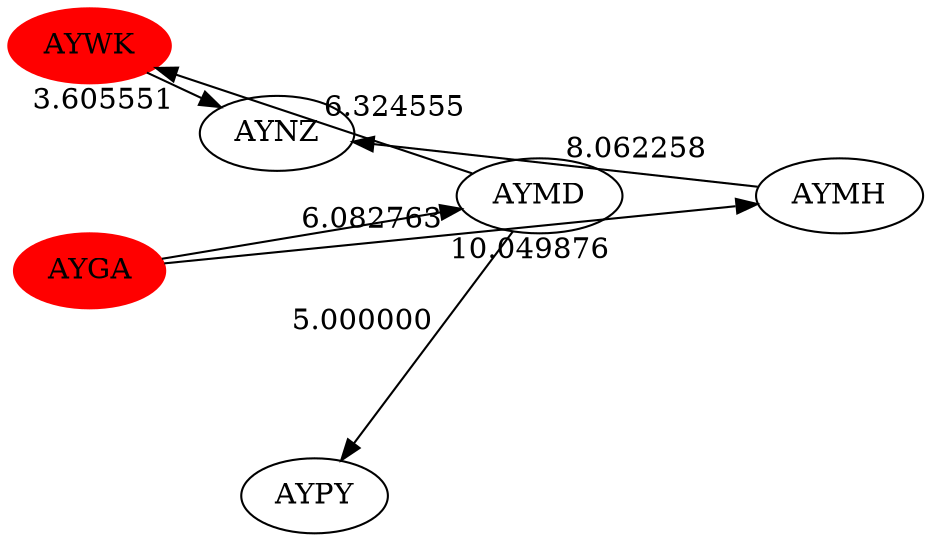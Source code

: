digraph {
layout=neato;
scale=0.5;
"AYGA" [color="red",style="filled"]
"AYWK" [color="red",style="filled"]
"AYGA" [pos="4,-6!"]
"AYMD" [pos="10,-5!"]
"AYMH" [pos="14,-5!"]
"AYPY" [pos="7,-9!"]
"AYWK" [pos="4,-3!"]
"AYGA"->"AYMD" [label="6.082763"]
"AYGA"->"AYMH" [label="10.049876"]
"AYMD"->"AYPY" [label="5.000000"]
"AYMD"->"AYWK" [label="6.324555"]
"AYMH"->"AYNZ" [label="8.062258"]
"AYWK"->"AYNZ" [label="3.605551"]
}